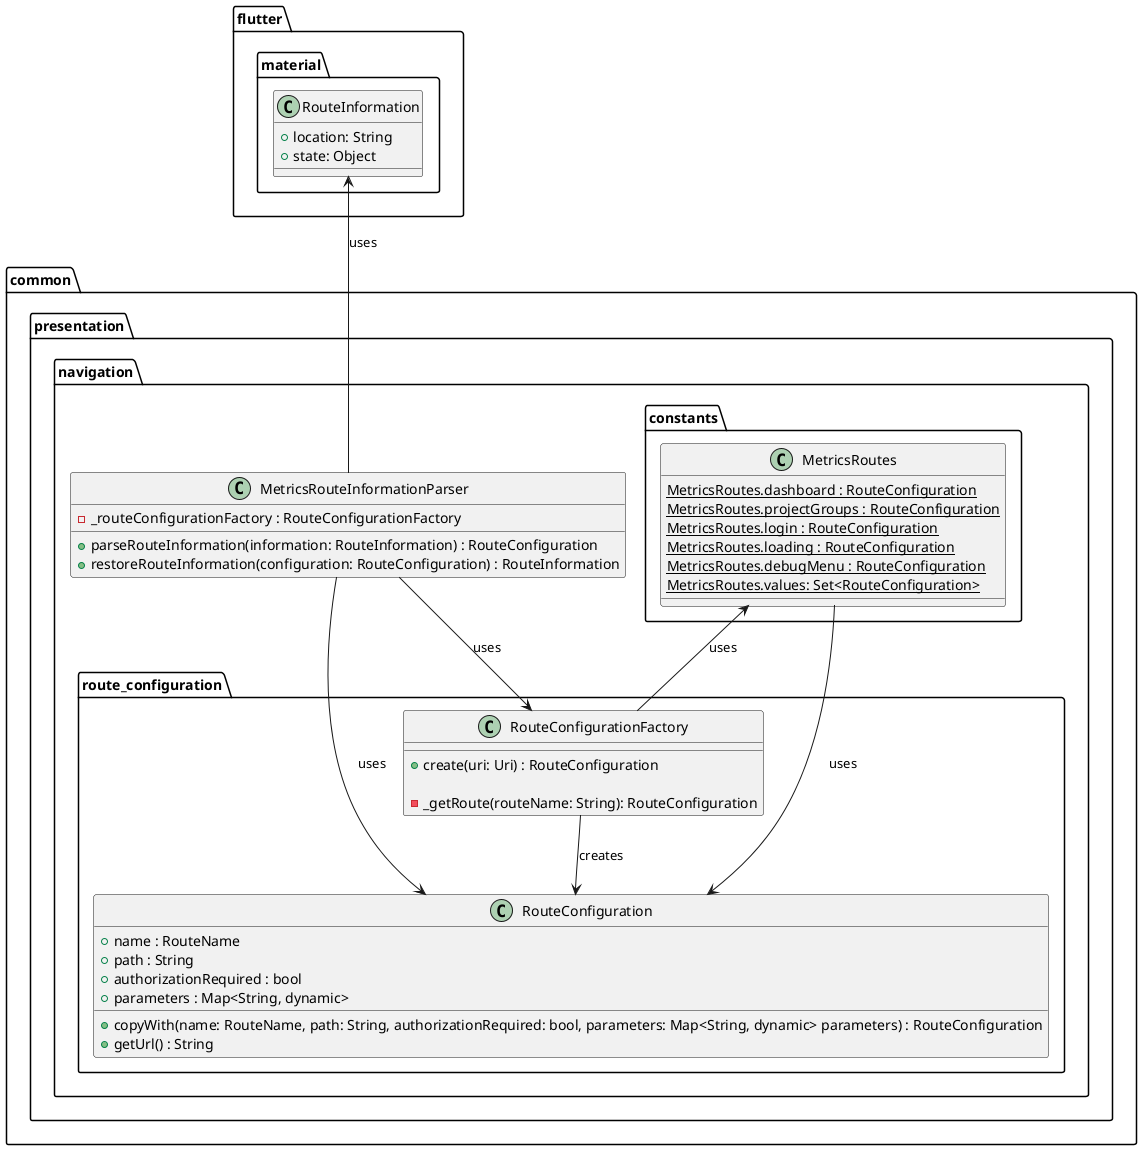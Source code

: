 @startuml parsing_deep_links_class_diagram

package common.presentation.navigation {
    class MetricsRouteInformationParser {
        - _routeConfigurationFactory : RouteConfigurationFactory

        + parseRouteInformation(information: RouteInformation) : RouteConfiguration
        + restoreRouteInformation(configuration: RouteConfiguration) : RouteInformation
    }

    package route_configuration {
        class RouteConfiguration {
            + name : RouteName
            + path : String
            + authorizationRequired : bool
            + parameters : Map<String, dynamic>

            + copyWith(name: RouteName, path: String, authorizationRequired: bool, parameters: Map<String, dynamic> parameters) : RouteConfiguration
            + getUrl() : String
        }

        class RouteConfigurationFactory {
            + create(uri: Uri) : RouteConfiguration

            - _getRoute(routeName: String): RouteConfiguration
        }
    }

    package constants {
        class MetricsRoutes {
            {static} MetricsRoutes.dashboard : RouteConfiguration
            {static} MetricsRoutes.projectGroups : RouteConfiguration
            {static} MetricsRoutes.login : RouteConfiguration
            {static} MetricsRoutes.loading : RouteConfiguration
            {static} MetricsRoutes.debugMenu : RouteConfiguration
            {static} MetricsRoutes.values: Set<RouteConfiguration>
        }
    }
}

package flutter.material {
    class RouteInformation {
        + location: String
        + state: Object
    }
}

MetricsRouteInformationParser --> RouteConfiguration : uses
MetricsRouteInformationParser -up-> RouteInformation : uses
MetricsRouteInformationParser --> RouteConfigurationFactory : uses

RouteConfigurationFactory --> RouteConfiguration : creates
RouteConfigurationFactory -up-> MetricsRoutes : uses

MetricsRoutes --> RouteConfiguration : uses

@enduml
